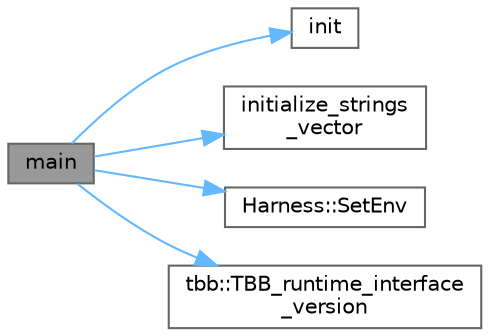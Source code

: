 digraph "main"
{
 // LATEX_PDF_SIZE
  bgcolor="transparent";
  edge [fontname=Helvetica,fontsize=10,labelfontname=Helvetica,labelfontsize=10];
  node [fontname=Helvetica,fontsize=10,shape=box,height=0.2,width=0.4];
  rankdir="LR";
  Node1 [id="Node000001",label="main",height=0.2,width=0.4,color="gray40", fillcolor="grey60", style="filled", fontcolor="black",tooltip=" "];
  Node1 -> Node2 [id="edge5_Node000001_Node000002",color="steelblue1",style="solid",tooltip=" "];
  Node2 [id="Node000002",label="init",height=0.2,width=0.4,color="grey40", fillcolor="white", style="filled",URL="$boing_8c.html#a2858154e2009b0e6e616f313177762bc",tooltip=" "];
  Node1 -> Node3 [id="edge6_Node000001_Node000003",color="steelblue1",style="solid",tooltip=" "];
  Node3 [id="Node000003",label="initialize_strings\l_vector",height=0.2,width=0.4,color="grey40", fillcolor="white", style="filled",URL="$test__tbb__version_8cpp.html#a83762e9ab7837687c8bf91b8c2a89aac",tooltip=" "];
  Node1 -> Node4 [id="edge7_Node000001_Node000004",color="steelblue1",style="solid",tooltip=" "];
  Node4 [id="Node000004",label="Harness::SetEnv",height=0.2,width=0.4,color="grey40", fillcolor="white", style="filled",URL="$namespace_harness.html#a02cbb1155b17196bacbbb2bd45df976e",tooltip=" "];
  Node1 -> Node5 [id="edge8_Node000001_Node000005",color="steelblue1",style="solid",tooltip=" "];
  Node5 [id="Node000005",label="tbb::TBB_runtime_interface\l_version",height=0.2,width=0.4,color="grey40", fillcolor="white", style="filled",URL="$namespacetbb.html#a5f474a376c6d74ac55c943da765d609b",tooltip="The function returns the interface version of the TBB shared library being used."];
}
